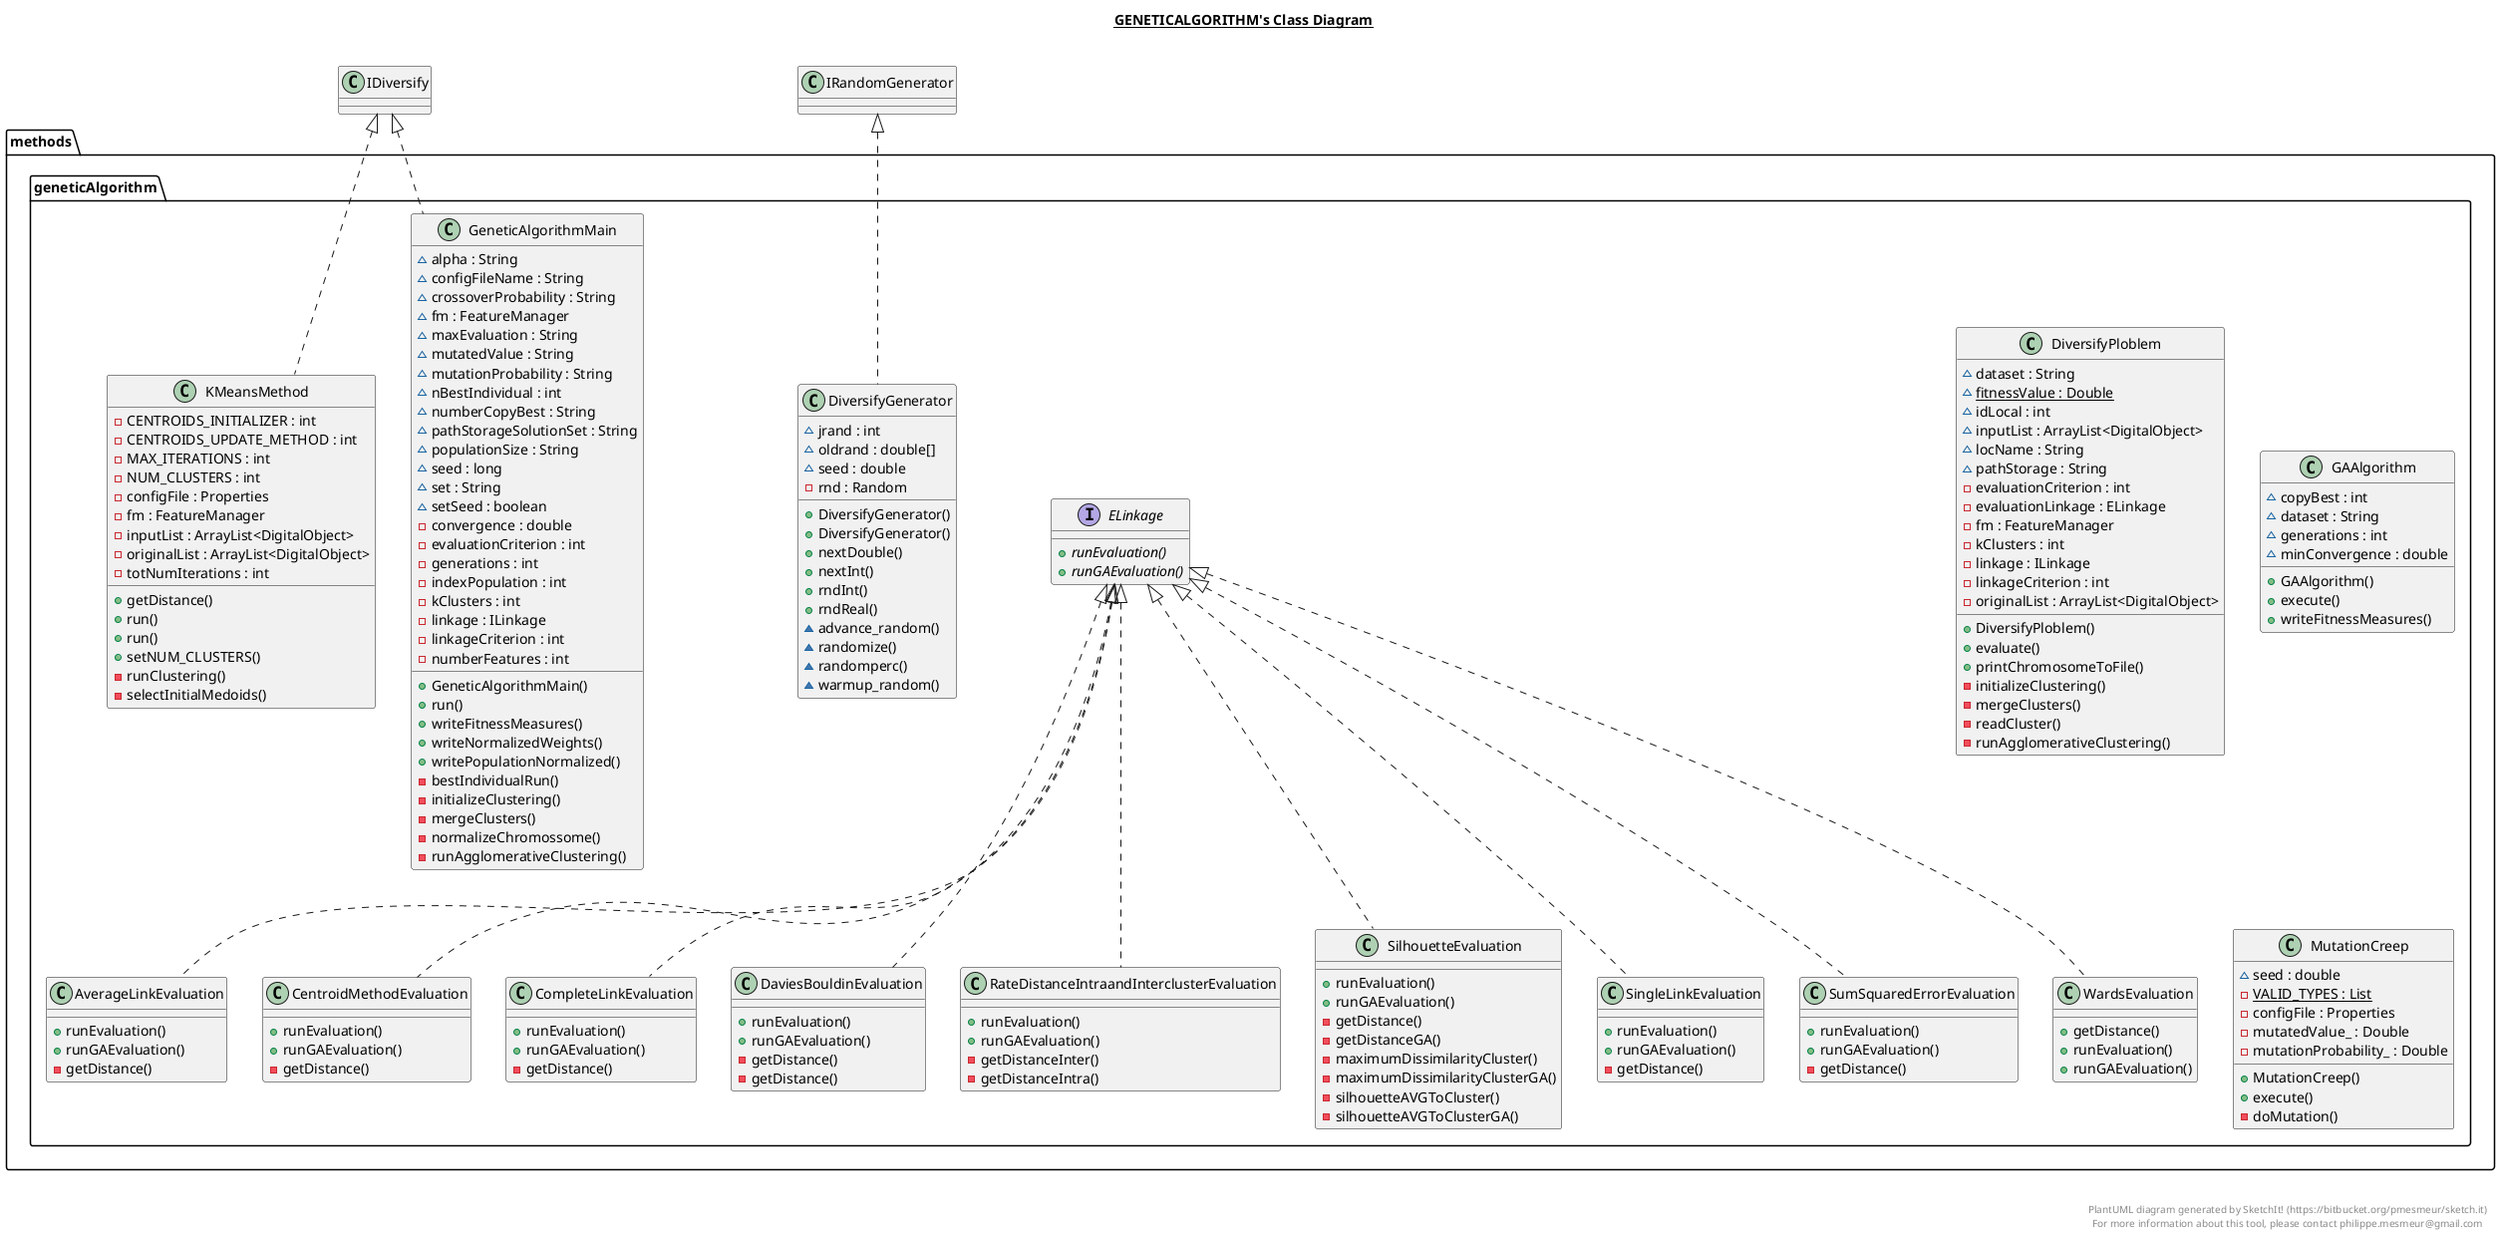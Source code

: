 @startuml

title __GENETICALGORITHM's Class Diagram__\n

  namespace methods.geneticAlgorithm {
    class methods.geneticAlgorithm.AverageLinkEvaluation {
        + runEvaluation()
        + runGAEvaluation()
        - getDistance()
    }
  }
  

  namespace methods.geneticAlgorithm {
    class methods.geneticAlgorithm.CentroidMethodEvaluation {
        + runEvaluation()
        + runGAEvaluation()
        - getDistance()
    }
  }
  

  namespace methods.geneticAlgorithm {
    class methods.geneticAlgorithm.CompleteLinkEvaluation {
        + runEvaluation()
        + runGAEvaluation()
        - getDistance()
    }
  }
  

  namespace methods.geneticAlgorithm {
    class methods.geneticAlgorithm.DaviesBouldinEvaluation {
        + runEvaluation()
        + runGAEvaluation()
        - getDistance()
        - getDistance()
    }
  }
  

  namespace methods.geneticAlgorithm {
    class methods.geneticAlgorithm.DiversifyGenerator {
        ~ jrand : int
        ~ oldrand : double[]
        ~ seed : double
        - rnd : Random
        + DiversifyGenerator()
        + DiversifyGenerator()
        + nextDouble()
        + nextInt()
        + rndInt()
        + rndReal()
        ~ advance_random()
        ~ randomize()
        ~ randomperc()
        ~ warmup_random()
    }
  }
  

  namespace methods.geneticAlgorithm {
    class methods.geneticAlgorithm.DiversifyPloblem {
        ~ dataset : String
        {static} ~ fitnessValue : Double
        ~ idLocal : int
        ~ inputList : ArrayList<DigitalObject>
        ~ locName : String
        ~ pathStorage : String
        - evaluationCriterion : int
        - evaluationLinkage : ELinkage
        - fm : FeatureManager
        - kClusters : int
        - linkage : ILinkage
        - linkageCriterion : int
        - originalList : ArrayList<DigitalObject>
        + DiversifyPloblem()
        + evaluate()
        + printChromosomeToFile()
        - initializeClustering()
        - mergeClusters()
        - readCluster()
        - runAgglomerativeClustering()
    }
  }
  

  namespace methods.geneticAlgorithm {
    interface methods.geneticAlgorithm.ELinkage {
        {abstract} + runEvaluation()
        {abstract} + runGAEvaluation()
    }
  }
  

  namespace methods.geneticAlgorithm {
    class methods.geneticAlgorithm.GAAlgorithm {
        ~ copyBest : int
        ~ dataset : String
        ~ generations : int
        ~ minConvergence : double
        + GAAlgorithm()
        + execute()
        + writeFitnessMeasures()
    }
  }
  

  namespace methods.geneticAlgorithm {
    class methods.geneticAlgorithm.GeneticAlgorithmMain {
        ~ alpha : String
        ~ configFileName : String
        ~ crossoverProbability : String
        ~ fm : FeatureManager
        ~ maxEvaluation : String
        ~ mutatedValue : String
        ~ mutationProbability : String
        ~ nBestIndividual : int
        ~ numberCopyBest : String
        ~ pathStorageSolutionSet : String
        ~ populationSize : String
        ~ seed : long
        ~ set : String
        ~ setSeed : boolean
        - convergence : double
        - evaluationCriterion : int
        - generations : int
        - indexPopulation : int
        - kClusters : int
        - linkage : ILinkage
        - linkageCriterion : int
        - numberFeatures : int
        + GeneticAlgorithmMain()
        + run()
        + writeFitnessMeasures()
        + writeNormalizedWeights()
        + writePopulationNormalized()
        - bestIndividualRun()
        - initializeClustering()
        - mergeClusters()
        - normalizeChromossome()
        - runAgglomerativeClustering()
    }
  }
  

  namespace methods.geneticAlgorithm {
    class methods.geneticAlgorithm.KMeansMethod {
        - CENTROIDS_INITIALIZER : int
        - CENTROIDS_UPDATE_METHOD : int
        - MAX_ITERATIONS : int
        - NUM_CLUSTERS : int
        - configFile : Properties
        - fm : FeatureManager
        - inputList : ArrayList<DigitalObject>
        - originalList : ArrayList<DigitalObject>
        - totNumIterations : int
        + getDistance()
        + run()
        + run()
        + setNUM_CLUSTERS()
        - runClustering()
        - selectInitialMedoids()
    }
  }
  

  namespace methods.geneticAlgorithm {
    class methods.geneticAlgorithm.MutationCreep {
        ~ seed : double
        {static} - VALID_TYPES : List
        - configFile : Properties
        - mutatedValue_ : Double
        - mutationProbability_ : Double
        + MutationCreep()
        + execute()
        - doMutation()
    }
  }
  

  namespace methods.geneticAlgorithm {
    class methods.geneticAlgorithm.RateDistanceIntraandInterclusterEvaluation {
        + runEvaluation()
        + runGAEvaluation()
        - getDistanceInter()
        - getDistanceIntra()
    }
  }
  

  namespace methods.geneticAlgorithm {
    class methods.geneticAlgorithm.SilhouetteEvaluation {
        + runEvaluation()
        + runGAEvaluation()
        - getDistance()
        - getDistanceGA()
        - maximumDissimilarityCluster()
        - maximumDissimilarityClusterGA()
        - silhouetteAVGToCluster()
        - silhouetteAVGToClusterGA()
    }
  }
  

  namespace methods.geneticAlgorithm {
    class methods.geneticAlgorithm.SingleLinkEvaluation {
        + runEvaluation()
        + runGAEvaluation()
        - getDistance()
    }
  }
  

  namespace methods.geneticAlgorithm {
    class methods.geneticAlgorithm.SumSquaredErrorEvaluation {
        + runEvaluation()
        + runGAEvaluation()
        - getDistance()
    }
  }
  

  namespace methods.geneticAlgorithm {
    class methods.geneticAlgorithm.WardsEvaluation {
        + getDistance()
        + runEvaluation()
        + runGAEvaluation()
    }
  }
  

  methods.geneticAlgorithm.AverageLinkEvaluation .up.|> ELinkage
  methods.geneticAlgorithm.CentroidMethodEvaluation .up.|> ELinkage
  methods.geneticAlgorithm.CompleteLinkEvaluation .up.|> ELinkage
  methods.geneticAlgorithm.DaviesBouldinEvaluation .up.|> ELinkage
  methods.geneticAlgorithm.DiversifyGenerator .up.|> IRandomGenerator
  methods.geneticAlgorithm.GeneticAlgorithmMain .up.|> IDiversify
  methods.geneticAlgorithm.KMeansMethod .up.|> IDiversify
  methods.geneticAlgorithm.RateDistanceIntraandInterclusterEvaluation .up.|> ELinkage
  methods.geneticAlgorithm.SilhouetteEvaluation .up.|> ELinkage
  methods.geneticAlgorithm.SingleLinkEvaluation .up.|> ELinkage
  methods.geneticAlgorithm.SumSquaredErrorEvaluation .up.|> ELinkage
  methods.geneticAlgorithm.WardsEvaluation .up.|> ELinkage


right footer


PlantUML diagram generated by SketchIt! (https://bitbucket.org/pmesmeur/sketch.it)
For more information about this tool, please contact philippe.mesmeur@gmail.com
endfooter

@enduml
